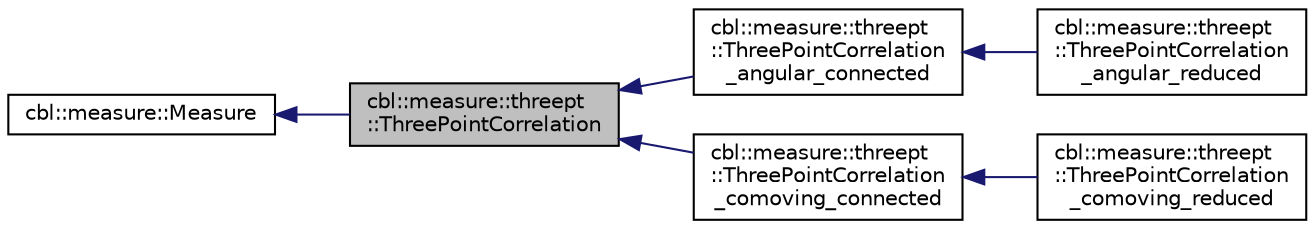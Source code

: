 digraph "cbl::measure::threept::ThreePointCorrelation"
{
  edge [fontname="Helvetica",fontsize="10",labelfontname="Helvetica",labelfontsize="10"];
  node [fontname="Helvetica",fontsize="10",shape=record];
  rankdir="LR";
  Node0 [label="cbl::measure::threept\l::ThreePointCorrelation",height=0.2,width=0.4,color="black", fillcolor="grey75", style="filled", fontcolor="black"];
  Node1 -> Node0 [dir="back",color="midnightblue",fontsize="10",style="solid",fontname="Helvetica"];
  Node1 [label="cbl::measure::Measure",height=0.2,width=0.4,color="black", fillcolor="white", style="filled",URL="$db/d0a/classcbl_1_1measure_1_1Measure.html",tooltip="The class Measure. "];
  Node0 -> Node2 [dir="back",color="midnightblue",fontsize="10",style="solid",fontname="Helvetica"];
  Node2 [label="cbl::measure::threept\l::ThreePointCorrelation\l_angular_connected",height=0.2,width=0.4,color="black", fillcolor="white", style="filled",URL="$d9/d1e/classcbl_1_1measure_1_1threept_1_1ThreePointCorrelation__angular__connected.html",tooltip="The class ThreePointCorrelation_angular_connected. "];
  Node2 -> Node3 [dir="back",color="midnightblue",fontsize="10",style="solid",fontname="Helvetica"];
  Node3 [label="cbl::measure::threept\l::ThreePointCorrelation\l_angular_reduced",height=0.2,width=0.4,color="black", fillcolor="white", style="filled",URL="$de/d62/classcbl_1_1measure_1_1threept_1_1ThreePointCorrelation__angular__reduced.html",tooltip="The class ThreePointCorrelation_angular_reduced. "];
  Node0 -> Node4 [dir="back",color="midnightblue",fontsize="10",style="solid",fontname="Helvetica"];
  Node4 [label="cbl::measure::threept\l::ThreePointCorrelation\l_comoving_connected",height=0.2,width=0.4,color="black", fillcolor="white", style="filled",URL="$db/d62/classcbl_1_1measure_1_1threept_1_1ThreePointCorrelation__comoving__connected.html",tooltip="The class ThreePointCorrelation_comoving_connected. "];
  Node4 -> Node5 [dir="back",color="midnightblue",fontsize="10",style="solid",fontname="Helvetica"];
  Node5 [label="cbl::measure::threept\l::ThreePointCorrelation\l_comoving_reduced",height=0.2,width=0.4,color="black", fillcolor="white", style="filled",URL="$dc/d22/classcbl_1_1measure_1_1threept_1_1ThreePointCorrelation__comoving__reduced.html",tooltip="The class ThreePointCorrelation_comoving_reduced. "];
}
